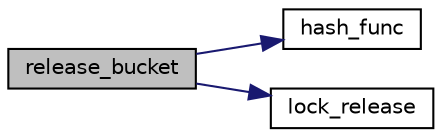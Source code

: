 digraph "release_bucket"
{
 // LATEX_PDF_SIZE
  edge [fontname="Helvetica",fontsize="10",labelfontname="Helvetica",labelfontsize="10"];
  node [fontname="Helvetica",fontsize="10",shape=record];
  rankdir="LR";
  Node1 [label="release_bucket",height=0.2,width=0.4,color="black", fillcolor="grey75", style="filled", fontcolor="black",tooltip="Release acquired lock."];
  Node1 -> Node2 [color="midnightblue",fontsize="10",style="solid",fontname="Helvetica"];
  Node2 [label="hash_func",height=0.2,width=0.4,color="black", fillcolor="white", style="filled",URL="$hm_8c.html#a5f8d182424bfd3699788630d0424a83a",tooltip=" "];
  Node1 -> Node3 [color="midnightblue",fontsize="10",style="solid",fontname="Helvetica"];
  Node3 [label="lock_release",height=0.2,width=0.4,color="black", fillcolor="white", style="filled",URL="$mythread_8h.html#a86df4756182955a6ca389503c93d1822",tooltip="Releases the lock."];
}
